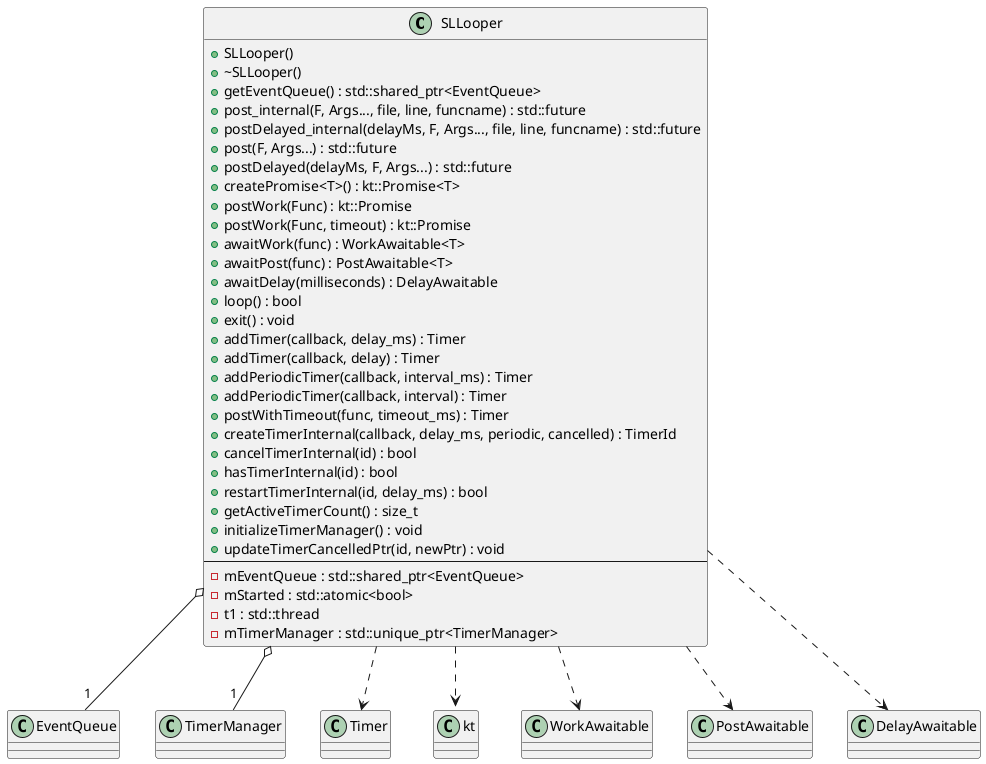 @startuml
class SLLooper {
    +SLLooper()
    +~SLLooper()
    +getEventQueue() : std::shared_ptr<EventQueue>
    +post_internal(F, Args..., file, line, funcname) : std::future
    +postDelayed_internal(delayMs, F, Args..., file, line, funcname) : std::future
    +post(F, Args...) : std::future
    +postDelayed(delayMs, F, Args...) : std::future
    +createPromise<T>() : kt::Promise<T>
    +postWork(Func) : kt::Promise
    +postWork(Func, timeout) : kt::Promise
    +awaitWork(func) : WorkAwaitable<T>
    +awaitPost(func) : PostAwaitable<T>
    +awaitDelay(milliseconds) : DelayAwaitable
    +loop() : bool
    +exit() : void
    +addTimer(callback, delay_ms) : Timer
    +addTimer(callback, delay) : Timer
    +addPeriodicTimer(callback, interval_ms) : Timer
    +addPeriodicTimer(callback, interval) : Timer
    +postWithTimeout(func, timeout_ms) : Timer
    +createTimerInternal(callback, delay_ms, periodic, cancelled) : TimerId
    +cancelTimerInternal(id) : bool
    +hasTimerInternal(id) : bool
    +restartTimerInternal(id, delay_ms) : bool
    +getActiveTimerCount() : size_t
    +initializeTimerManager() : void
    +updateTimerCancelledPtr(id, newPtr) : void
    --
    -mEventQueue : std::shared_ptr<EventQueue>
    -mStarted : std::atomic<bool>
    -t1 : std::thread
    -mTimerManager : std::unique_ptr<TimerManager>
}

SLLooper o-- "1" EventQueue
SLLooper o-- "1" TimerManager
SLLooper ..> Timer
SLLooper ..> kt::Promise
SLLooper ..> WorkAwaitable
SLLooper ..> PostAwaitable
SLLooper ..> DelayAwaitable
@enduml

@startuml
namespace swt {
    class "Task<T>" as Task {
        +Task(std::coroutine_handle<promise_type>)
        +Task(Task&&) noexcept
        +~Task()
        +start() : void
        +done() : bool
        +get() : T
        +get_exception() : std::exception_ptr
        --
        -mHandle : std::coroutine_handle<promise_type>
        -mStarted : bool
        <<move-only>>
        <<coroutine>>
    }
    
    class "Task<T>::promise_type" as PromiseType {
        +get_return_object() : Task<T>
        +initial_suspend() : std::suspend_always
        +final_suspend() noexcept : std::suspend_always
        +return_value(T value) : void
        +return_void() : void
        +unhandled_exception() : void
        --
        -mValue : std::optional<T>
        -mException : std::exception_ptr
    }
}

Task o-- PromiseType
Task ..> std::coroutine_handle
Task ..> WorkAwaitable
Task ..> PostAwaitable
Task ..> DelayAwaitable
@enduml

@startuml
namespace swt {
    class "WorkAwaitable<T>" as WorkAwaitable {
        +WorkAwaitable(looper, func)
        +await_ready() : bool
        +await_suspend(handle) : void
        +await_resume() : T
        --
        -mLooper : std::shared_ptr<SLLooper>
        -mFunc : std::function<T()>
        -mResult : std::optional<T>
        -mException : std::exception_ptr
        -mReady : bool
        <<awaitable>>
    }
    
    class "PostAwaitable<T>" as PostAwaitable {
        +PostAwaitable(looper, func)
        +await_ready() : bool
        +await_suspend(handle) : void
        +await_resume() : T
        --
        -mLooper : std::shared_ptr<SLLooper>
        -mFunc : std::function<T()>
        -mResult : std::optional<T>
        -mException : std::exception_ptr
        -mReady : bool
        <<awaitable>>
    }
    
    class DelayAwaitable {
        +DelayAwaitable(looper, milliseconds)
        +await_ready() : bool
        +await_suspend(handle) : void
        +await_resume() : void
        --
        -mLooper : std::shared_ptr<SLLooper>
        -mMilliseconds : int
        -mTimer : Timer
        -mReady : bool
        <<awaitable>>
    }
}

WorkAwaitable ..> SLLooper
PostAwaitable ..> SLLooper
DelayAwaitable ..> SLLooper
DelayAwaitable ..> Timer
WorkAwaitable ..> std::coroutine_handle
PostAwaitable ..> std::coroutine_handle
DelayAwaitable ..> std::coroutine_handle
@enduml

@startuml
namespace kt {
    class Promise {
        +Promise()
        +set_value()
        +set_exception()
        +then()
        +catchError()
        +operator()
        --
        -m_state
    }
}

Promise o-- State
Promise ..> SLLooper
@enduml

@startuml
class EventQueue {
    +EventQueue()
    +~EventQueue()
    +enqueueMessage()
    +poll()
    +isQuit()
    +enqueueFunction()
    +enqueueFunctionDelayed()
    +enqueuePromise()
    +enqueueCoroutine()
    +pollNext()
    +quit()
    +hasMessage()
    +uptimeMicros()
    --
    -mQueue
    -mCurrentMessage
    -iMutex
    -mStarted
    -mQuit
    -mQueueChanged
}

EventQueue o-- "deque" QueueItem
EventQueue o-- Message
EventQueue o-- Handler
EventQueue o-- kt::Promise
EventQueue ..> std::coroutine_handle
@enduml

@startuml
namespace kt {
    class CpuTaskExecutor {
        +executeAsync(resultLooper, func)
        +executeAsync(resultLooper, func, timeout)
        +executeCoroutine(resultLooper, func, handle)
        --
        <<static utility>>
    }

    class CpuTaskTimeoutException {
        +CpuTaskTimeoutException(message)
    }
}

CpuTaskExecutor ..> Promise
CpuTaskExecutor ..> SLLooper
CpuTaskExecutor ..> CpuTaskTimeoutException
CpuTaskExecutor ..> WorkAwaitable
CpuTaskExecutor ..> std::coroutine_handle
CpuTaskTimeoutException --|> std::runtime_error
@enduml

@startuml
namespace kt {
    class State {
        +State()
        +~State()
        +setValue()
        +setException()
        +setContinuation()
        +setErrorHandler()
        --
        -m_value
        -m_exception
        -m_continuation
        -m_errorHandler
        -m_looper
        -m_errorLooper
    }
}

State o-- SLLooper
State ..> std::exception_ptr
State ..> std::optional
State ..> std::function
@enduml

@startuml
class TimerManager {
    +TimerManager(looper)
    +~TimerManager()
    +createTimer(callback, delay_ms, periodic, cancelled)
    +createCoroutineTimer(handle, delay_ms, cancelled)
    +cancelTimer(id)
    +hasTimer(id)
    +restartTimer(id, delay_ms)
    +getActiveTimerCount()
    +updateCancelledPtr(id, newPtr)
    --
    -mEpollFd
    -mTimerThread
    -mRunning
    -mTimers
    -mTimersMutex
    -mLooper
    -mNextId
}

class TimerInfo {
    +fd
    +callback
    +periodic
    +interval_ms
    +id
    +cancelled
    +coroutine_handle
}

TimerManager "1" o-- "*" TimerInfo
TimerManager ..> SLLooper
TimerManager ..> Timer
TimerManager ..> DelayAwaitable
TimerManager ..> std::coroutine_handle
@enduml

@startuml
class Handler {
    +Handler()
    +Handler(looper)
    +~Handler()
    +obtainMessage()
    +sendMessage()
    +sendMessageDelayed()
    +sendMessageAtTime()
    +hasMessages()
    +removeMessages()
    +dispatchMessage()
    +uptimeMicros()
    +handleMessage() <<abstract>>
    --
    -mEventQueue
    -mLooper
}

Handler o-- EventQueue
Handler o-- SLLooper
Handler ..> Message
Handler ..> RefBase
@enduml

@startuml
class Timer {
    +Timer(TimerId, std::weak_ptr<SLLooper>)
    +Timer(Timer&&) noexcept
    +~Timer()
    +cancel()
    +isActive() : bool
    +getId() : TimerId
    +restart(delay_ms)
    --
    -mId : TimerId
    -mLooper : std::weak_ptr<SLLooper>
    -mCancelled : std::atomic<bool>
    -mMoved : std::atomic<bool>
    +operator=(Timer&&) noexcept
    -moveFrom(Timer&&) noexcept
    <<move-only>>
}

Timer ..> SLLooper
Timer ..> TimerId
@enduml

@startuml
class Message {
    +Message()
    +Message(Message& other)
    +~Message()
    +sendToTarget() : bool
    +dup() : std::shared_ptr<Message>
    +setTo(const Message& other)
    +getObject<T>(std::shared_ptr<T>& obj)
    +operator=(const Message& other)
    +clear()
    --
    +what : int32_t
    +arg1 : int32_t
    +arg2 : int32_t
    +arg3 : int32_t
    +obj : void*
    +obj_size : ssize_t
    +spRef : std::shared_ptr<RefBase>
    +mHandler : std::shared_ptr<Handler>
    +mNextMessage : std::shared_ptr<Message>
    -whenUs : int64_t
    +obtain(...) : std::shared_ptr<Message>
}

Message ..> Handler
Message ..> RefBase
Message ..> Message
@enduml
